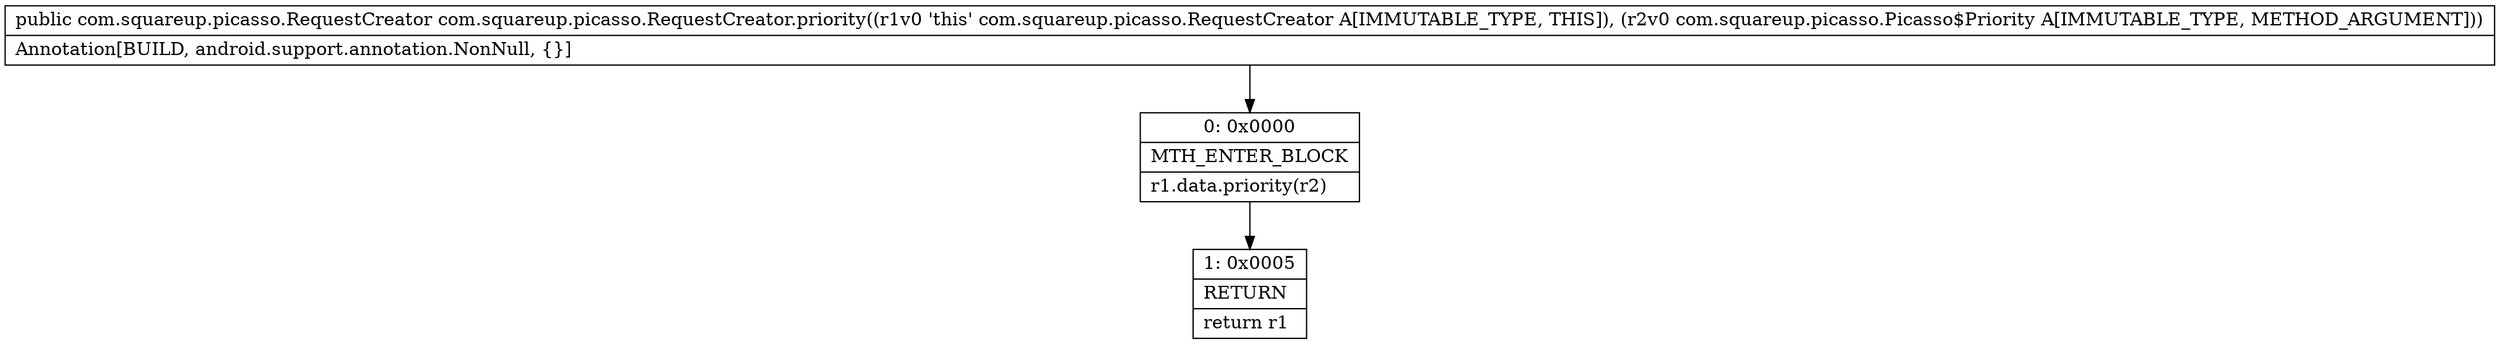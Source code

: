 digraph "CFG forcom.squareup.picasso.RequestCreator.priority(Lcom\/squareup\/picasso\/Picasso$Priority;)Lcom\/squareup\/picasso\/RequestCreator;" {
Node_0 [shape=record,label="{0\:\ 0x0000|MTH_ENTER_BLOCK\l|r1.data.priority(r2)\l}"];
Node_1 [shape=record,label="{1\:\ 0x0005|RETURN\l|return r1\l}"];
MethodNode[shape=record,label="{public com.squareup.picasso.RequestCreator com.squareup.picasso.RequestCreator.priority((r1v0 'this' com.squareup.picasso.RequestCreator A[IMMUTABLE_TYPE, THIS]), (r2v0 com.squareup.picasso.Picasso$Priority A[IMMUTABLE_TYPE, METHOD_ARGUMENT]))  | Annotation[BUILD, android.support.annotation.NonNull, \{\}]\l}"];
MethodNode -> Node_0;
Node_0 -> Node_1;
}

